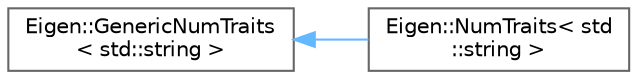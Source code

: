 digraph "类继承关系图"
{
 // LATEX_PDF_SIZE
  bgcolor="transparent";
  edge [fontname=Helvetica,fontsize=10,labelfontname=Helvetica,labelfontsize=10];
  node [fontname=Helvetica,fontsize=10,shape=box,height=0.2,width=0.4];
  rankdir="LR";
  Node0 [id="Node000000",label="Eigen::GenericNumTraits\l\< std::string \>",height=0.2,width=0.4,color="grey40", fillcolor="white", style="filled",URL="$struct_eigen_1_1_generic_num_traits.html",tooltip=" "];
  Node0 -> Node1 [id="edge3907_Node000000_Node000001",dir="back",color="steelblue1",style="solid",tooltip=" "];
  Node1 [id="Node000001",label="Eigen::NumTraits\< std\l::string \>",height=0.2,width=0.4,color="grey40", fillcolor="white", style="filled",URL="$struct_eigen_1_1_num_traits_3_01std_1_1string_01_4.html",tooltip=" "];
}
